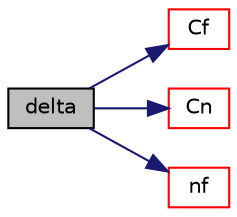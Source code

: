 digraph "delta"
{
  bgcolor="transparent";
  edge [fontname="Helvetica",fontsize="10",labelfontname="Helvetica",labelfontsize="10"];
  node [fontname="Helvetica",fontsize="10",shape=record];
  rankdir="LR";
  Node1319 [label="delta",height=0.2,width=0.4,color="black", fillcolor="grey75", style="filled", fontcolor="black"];
  Node1319 -> Node1320 [color="midnightblue",fontsize="10",style="solid",fontname="Helvetica"];
  Node1320 [label="Cf",height=0.2,width=0.4,color="red",URL="$a23693.html#accde3bfd6f67a9d6a201edbcbbe12a19",tooltip="Return face centres. "];
  Node1319 -> Node1395 [color="midnightblue",fontsize="10",style="solid",fontname="Helvetica"];
  Node1395 [label="Cn",height=0.2,width=0.4,color="red",URL="$a23693.html#a6644397238b36a49d0caf58d1d88e18d",tooltip="Return neighbour cell centres. "];
  Node1319 -> Node1420 [color="midnightblue",fontsize="10",style="solid",fontname="Helvetica"];
  Node1420 [label="nf",height=0.2,width=0.4,color="red",URL="$a23693.html#ac630ebe09f4b9ad480cd839dd3978459",tooltip="Return face normals. "];
}
